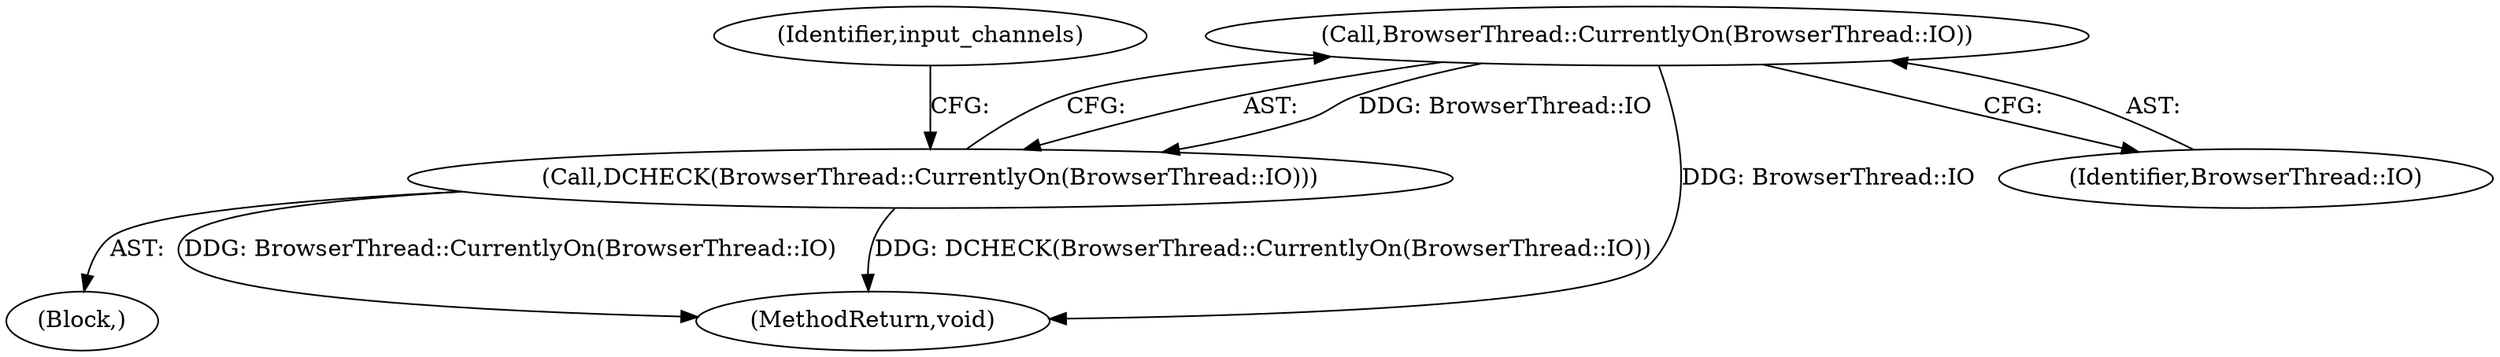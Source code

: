 digraph "0_Chrome_503bea2643350c6378de5f7a268b85cf2480e1ac_0@API" {
"1000107" [label="(Call,BrowserThread::CurrentlyOn(BrowserThread::IO))"];
"1000106" [label="(Call,DCHECK(BrowserThread::CurrentlyOn(BrowserThread::IO)))"];
"1000106" [label="(Call,DCHECK(BrowserThread::CurrentlyOn(BrowserThread::IO)))"];
"1000112" [label="(Identifier,input_channels)"];
"1000107" [label="(Call,BrowserThread::CurrentlyOn(BrowserThread::IO))"];
"1000105" [label="(Block,)"];
"1000205" [label="(MethodReturn,void)"];
"1000108" [label="(Identifier,BrowserThread::IO)"];
"1000107" -> "1000106"  [label="AST: "];
"1000107" -> "1000108"  [label="CFG: "];
"1000108" -> "1000107"  [label="AST: "];
"1000106" -> "1000107"  [label="CFG: "];
"1000107" -> "1000205"  [label="DDG: BrowserThread::IO"];
"1000107" -> "1000106"  [label="DDG: BrowserThread::IO"];
"1000106" -> "1000105"  [label="AST: "];
"1000112" -> "1000106"  [label="CFG: "];
"1000106" -> "1000205"  [label="DDG: BrowserThread::CurrentlyOn(BrowserThread::IO)"];
"1000106" -> "1000205"  [label="DDG: DCHECK(BrowserThread::CurrentlyOn(BrowserThread::IO))"];
}
